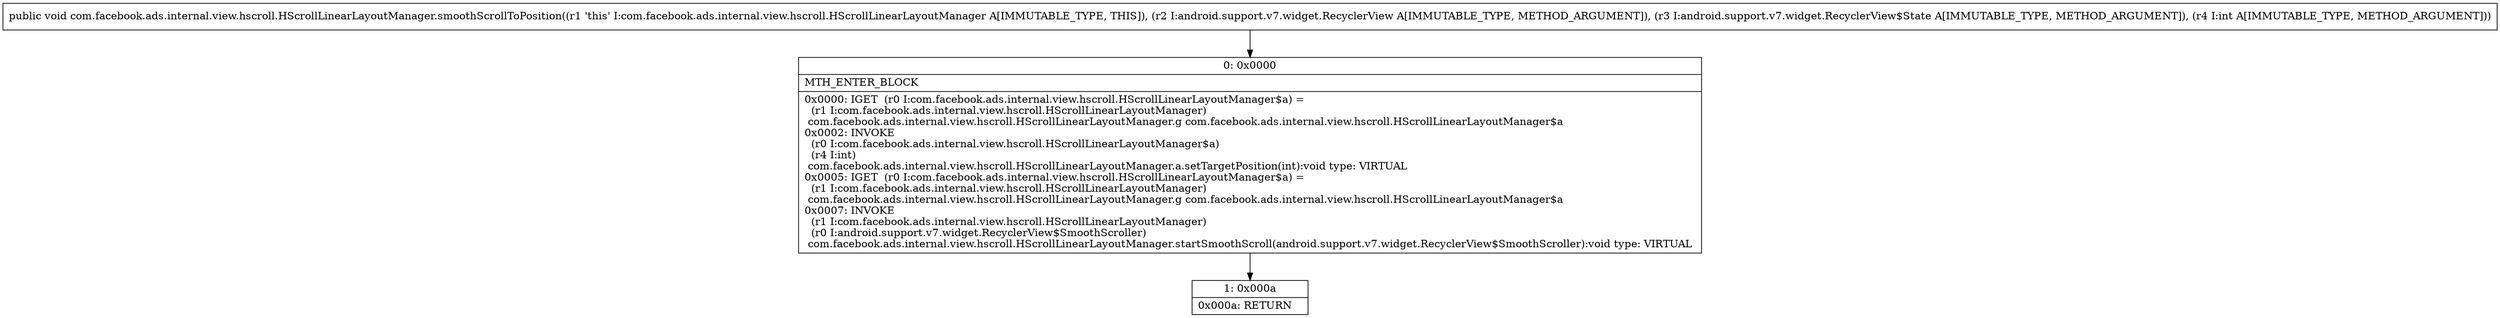 digraph "CFG forcom.facebook.ads.internal.view.hscroll.HScrollLinearLayoutManager.smoothScrollToPosition(Landroid\/support\/v7\/widget\/RecyclerView;Landroid\/support\/v7\/widget\/RecyclerView$State;I)V" {
Node_0 [shape=record,label="{0\:\ 0x0000|MTH_ENTER_BLOCK\l|0x0000: IGET  (r0 I:com.facebook.ads.internal.view.hscroll.HScrollLinearLayoutManager$a) = \l  (r1 I:com.facebook.ads.internal.view.hscroll.HScrollLinearLayoutManager)\l com.facebook.ads.internal.view.hscroll.HScrollLinearLayoutManager.g com.facebook.ads.internal.view.hscroll.HScrollLinearLayoutManager$a \l0x0002: INVOKE  \l  (r0 I:com.facebook.ads.internal.view.hscroll.HScrollLinearLayoutManager$a)\l  (r4 I:int)\l com.facebook.ads.internal.view.hscroll.HScrollLinearLayoutManager.a.setTargetPosition(int):void type: VIRTUAL \l0x0005: IGET  (r0 I:com.facebook.ads.internal.view.hscroll.HScrollLinearLayoutManager$a) = \l  (r1 I:com.facebook.ads.internal.view.hscroll.HScrollLinearLayoutManager)\l com.facebook.ads.internal.view.hscroll.HScrollLinearLayoutManager.g com.facebook.ads.internal.view.hscroll.HScrollLinearLayoutManager$a \l0x0007: INVOKE  \l  (r1 I:com.facebook.ads.internal.view.hscroll.HScrollLinearLayoutManager)\l  (r0 I:android.support.v7.widget.RecyclerView$SmoothScroller)\l com.facebook.ads.internal.view.hscroll.HScrollLinearLayoutManager.startSmoothScroll(android.support.v7.widget.RecyclerView$SmoothScroller):void type: VIRTUAL \l}"];
Node_1 [shape=record,label="{1\:\ 0x000a|0x000a: RETURN   \l}"];
MethodNode[shape=record,label="{public void com.facebook.ads.internal.view.hscroll.HScrollLinearLayoutManager.smoothScrollToPosition((r1 'this' I:com.facebook.ads.internal.view.hscroll.HScrollLinearLayoutManager A[IMMUTABLE_TYPE, THIS]), (r2 I:android.support.v7.widget.RecyclerView A[IMMUTABLE_TYPE, METHOD_ARGUMENT]), (r3 I:android.support.v7.widget.RecyclerView$State A[IMMUTABLE_TYPE, METHOD_ARGUMENT]), (r4 I:int A[IMMUTABLE_TYPE, METHOD_ARGUMENT])) }"];
MethodNode -> Node_0;
Node_0 -> Node_1;
}

